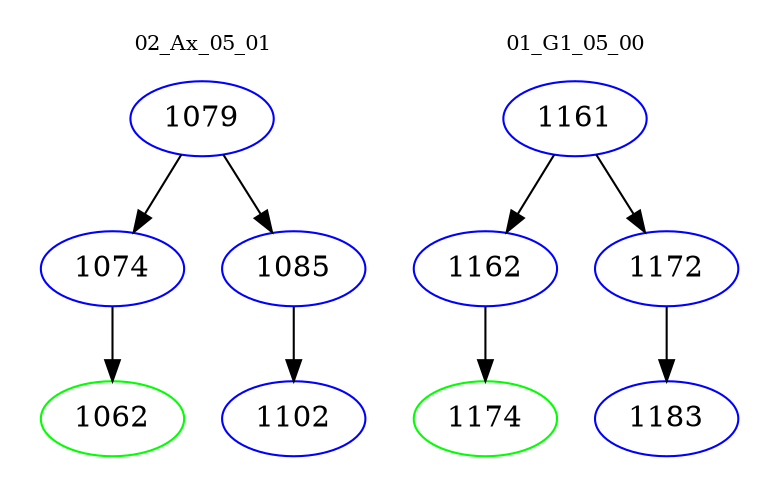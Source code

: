 digraph{
subgraph cluster_0 {
color = white
label = "02_Ax_05_01";
fontsize=10;
T0_1079 [label="1079", color="blue"]
T0_1079 -> T0_1074 [color="black"]
T0_1074 [label="1074", color="blue"]
T0_1074 -> T0_1062 [color="black"]
T0_1062 [label="1062", color="green"]
T0_1079 -> T0_1085 [color="black"]
T0_1085 [label="1085", color="blue"]
T0_1085 -> T0_1102 [color="black"]
T0_1102 [label="1102", color="blue"]
}
subgraph cluster_1 {
color = white
label = "01_G1_05_00";
fontsize=10;
T1_1161 [label="1161", color="blue"]
T1_1161 -> T1_1162 [color="black"]
T1_1162 [label="1162", color="blue"]
T1_1162 -> T1_1174 [color="black"]
T1_1174 [label="1174", color="green"]
T1_1161 -> T1_1172 [color="black"]
T1_1172 [label="1172", color="blue"]
T1_1172 -> T1_1183 [color="black"]
T1_1183 [label="1183", color="blue"]
}
}
